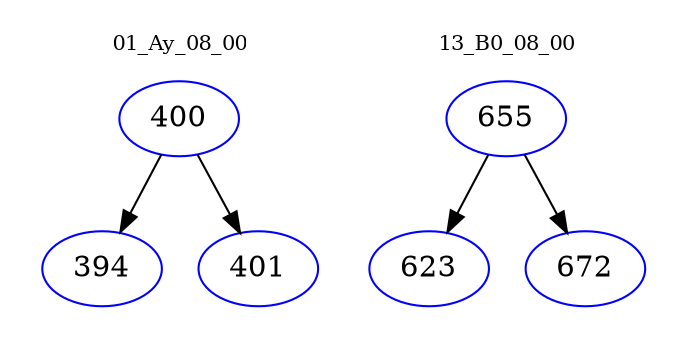 digraph{
subgraph cluster_0 {
color = white
label = "01_Ay_08_00";
fontsize=10;
T0_400 [label="400", color="blue"]
T0_400 -> T0_394 [color="black"]
T0_394 [label="394", color="blue"]
T0_400 -> T0_401 [color="black"]
T0_401 [label="401", color="blue"]
}
subgraph cluster_1 {
color = white
label = "13_B0_08_00";
fontsize=10;
T1_655 [label="655", color="blue"]
T1_655 -> T1_623 [color="black"]
T1_623 [label="623", color="blue"]
T1_655 -> T1_672 [color="black"]
T1_672 [label="672", color="blue"]
}
}
